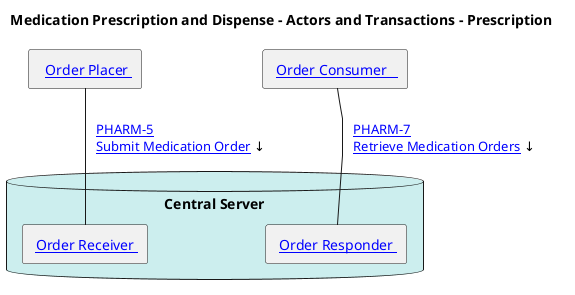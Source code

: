 @startuml
'!include ./style.iuml
skinparam linetype ortho
skinparam linetype polyline

title Medication Prescription and Dispense - Actors and Transactions - Prescription
agent "  [[actors_and_transactions.html#order-placer Order Placer ]]" as orderplacer 

database "Central Server" #cee {
agent " [[actors_and_transactions.html#order-receiver Order Receiver ]]" as orderreceiver 
agent " [[actors_and_transactions.html#order-receiver Order Responder ]]" as orderresponder 
}

agent " [[actors_and_transactions.html#OrderConsumer Order Consumer   ]]" as OrderConsumer 


'agent "[[actors_and_transactions.html#dipensereceiver Dispense Receiver]]" as dispensereceiver
'agent "[[actors_and_transactions.html#dipenseresponder Dispense Responder]]" as dispenseresponder 



orderplacer -d- orderreceiver : "   [[pharm-5.html PHARM-5\nSubmit Medication Order]] ↓       "
orderreceiver -[hidden]r- orderresponder : "\t\t\t"


'orderresponder -d[hidden]- dispensereceiver
'orderresponder -r[hidden]- dispensereceiver
orderresponder -[hidden]r- OrderConsumer

orderplacer -[hidden]r- OrderConsumer : "\t\t\t "

'dispensereceiver -l[hidden]- dispenseresponder : "   "


orderresponder -u- OrderConsumer: "   [[pharm-7.html PHARM-7\nRetrieve Medication Orders]] ↓          "


@enduml